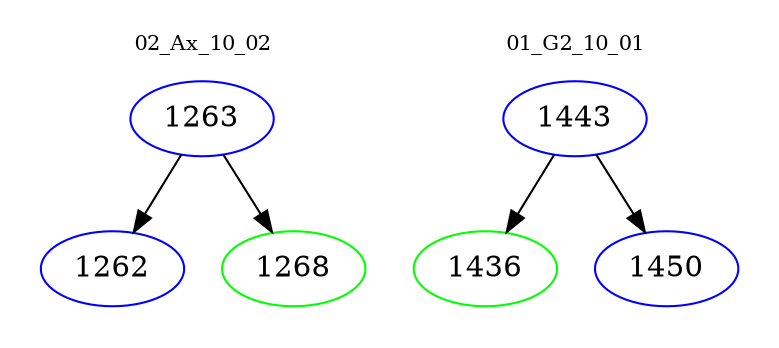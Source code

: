 digraph{
subgraph cluster_0 {
color = white
label = "02_Ax_10_02";
fontsize=10;
T0_1263 [label="1263", color="blue"]
T0_1263 -> T0_1262 [color="black"]
T0_1262 [label="1262", color="blue"]
T0_1263 -> T0_1268 [color="black"]
T0_1268 [label="1268", color="green"]
}
subgraph cluster_1 {
color = white
label = "01_G2_10_01";
fontsize=10;
T1_1443 [label="1443", color="blue"]
T1_1443 -> T1_1436 [color="black"]
T1_1436 [label="1436", color="green"]
T1_1443 -> T1_1450 [color="black"]
T1_1450 [label="1450", color="blue"]
}
}
